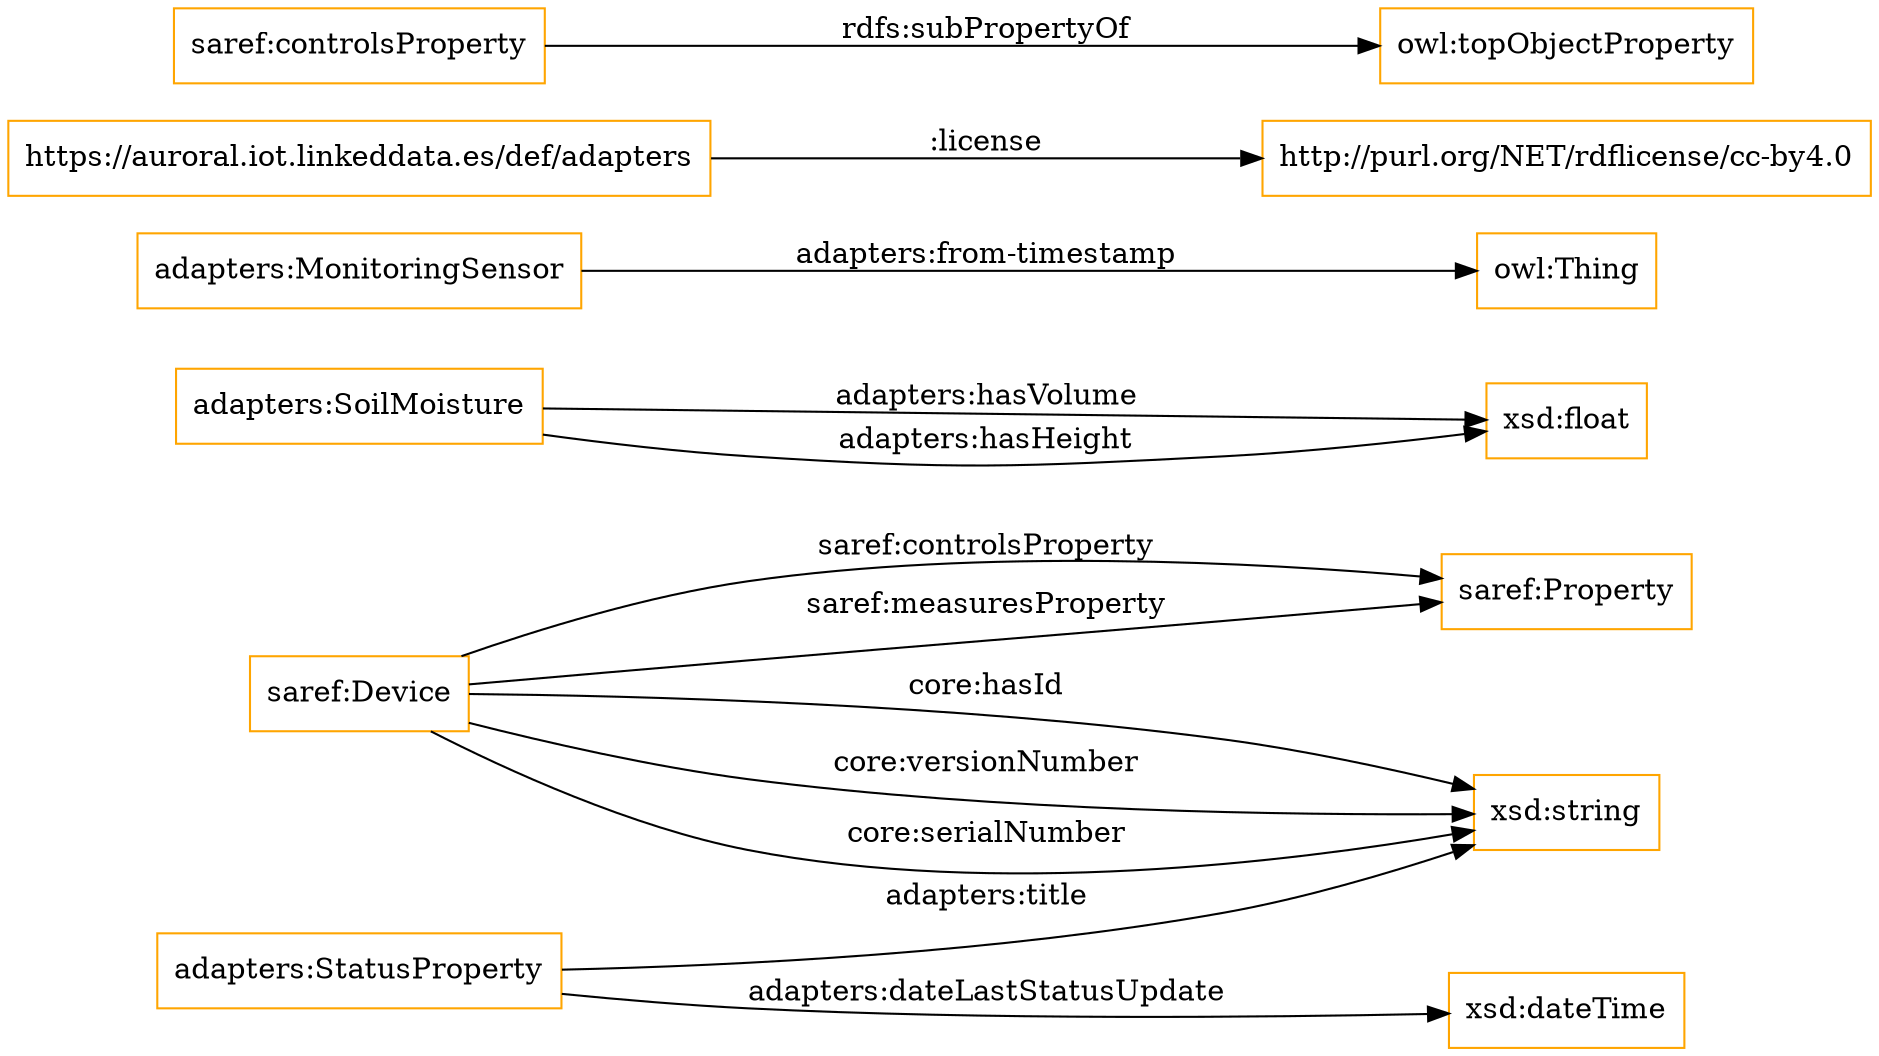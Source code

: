 digraph ar2dtool_diagram { 
rankdir=LR;
size="1501"
node [shape = rectangle, color="orange"]; "saref:Device" "adapters:SoilMoisture" "saref:Property" "adapters:MonitoringSensor" "adapters:StatusProperty" ; /*classes style*/
	"https://auroral.iot.linkeddata.es/def/adapters" -> "http://purl.org/NET/rdflicense/cc-by4.0" [ label = ":license" ];
	"saref:controlsProperty" -> "owl:topObjectProperty" [ label = "rdfs:subPropertyOf" ];
	"saref:Device" -> "xsd:string" [ label = "core:hasId" ];
	"adapters:StatusProperty" -> "xsd:string" [ label = "adapters:title" ];
	"saref:Device" -> "saref:Property" [ label = "saref:controlsProperty" ];
	"adapters:SoilMoisture" -> "xsd:float" [ label = "adapters:hasVolume" ];
	"saref:Device" -> "xsd:string" [ label = "core:versionNumber" ];
	"saref:Device" -> "saref:Property" [ label = "saref:measuresProperty" ];
	"adapters:MonitoringSensor" -> "owl:Thing" [ label = "adapters:from-timestamp" ];
	"adapters:StatusProperty" -> "xsd:dateTime" [ label = "adapters:dateLastStatusUpdate" ];
	"adapters:SoilMoisture" -> "xsd:float" [ label = "adapters:hasHeight" ];
	"saref:Device" -> "xsd:string" [ label = "core:serialNumber" ];

}
